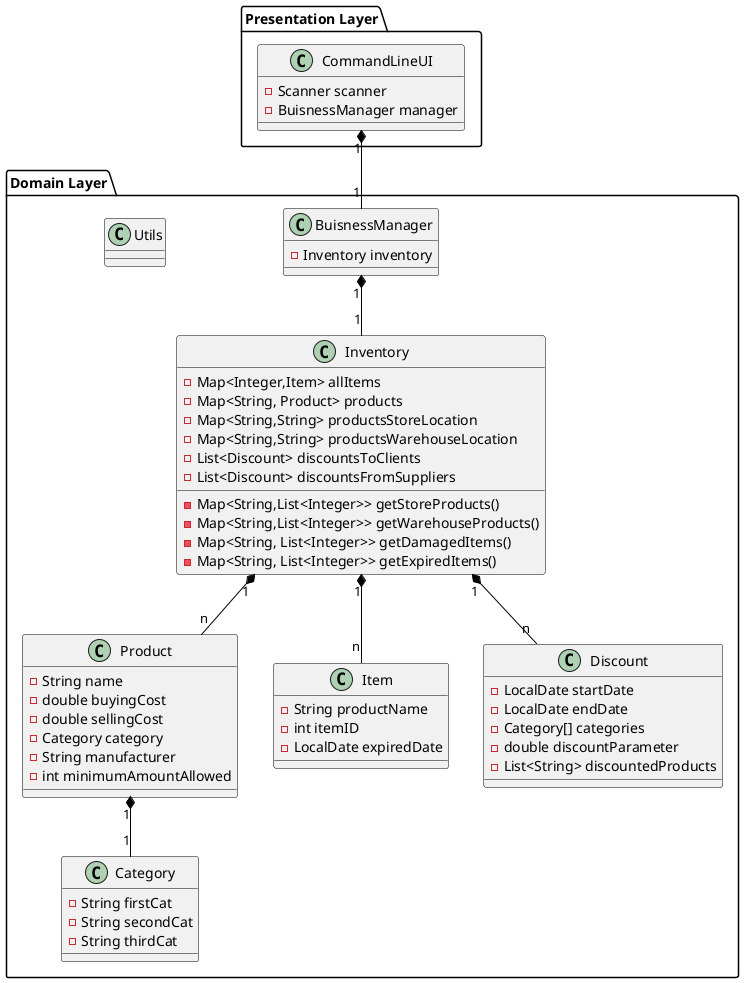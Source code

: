 @startuml
'https://plantuml.com/class-diagram

skinparam class {
    BorderColor Black
    ArrowColor Black
    FontName Arial
}

package "Domain Layer" {
    class Inventory {
        -Map<Integer,Item> allItems
        -Map<String,List<Integer>> getStoreProducts()
        -Map<String,List<Integer>> getWarehouseProducts()
        -Map<String, Product> products
        -Map<String,String> productsStoreLocation
        -Map<String,String> productsWarehouseLocation
        -Map<String, List<Integer>> getDamagedItems()
        -Map<String, List<Integer>> getExpiredItems()
        -List<Discount> discountsToClients
        -List<Discount> discountsFromSuppliers
    }

    class Product {
        -String name
        -double buyingCost
        -double sellingCost
        -Category category
        -String manufacturer
        -int minimumAmountAllowed
    }

    class Category {
        -String firstCat
        -String secondCat
        -String thirdCat
    }

    class Item {
        -String productName
        -int itemID
        -LocalDate expiredDate
    }

    class Discount {
        -LocalDate startDate
        -LocalDate endDate
        -Category[] categories
        -double discountParameter
        -List<String> discountedProducts
    }

    class BuisnessManager {
        -Inventory inventory
    }

    class Utils {
        {static}
    }
}

package "Presentation Layer" {
    class CommandLineUI {
        -Scanner scanner
        -BuisnessManager manager
    }
}

Inventory "1" *-- "n" Product
Product "1" *-- "1" Category
Inventory "1" *-- "n" Item
Inventory "1" *-- "n" Discount
BuisnessManager "1" *-- "1" Inventory
CommandLineUI "1" *-- "1" BuisnessManager
@enduml

